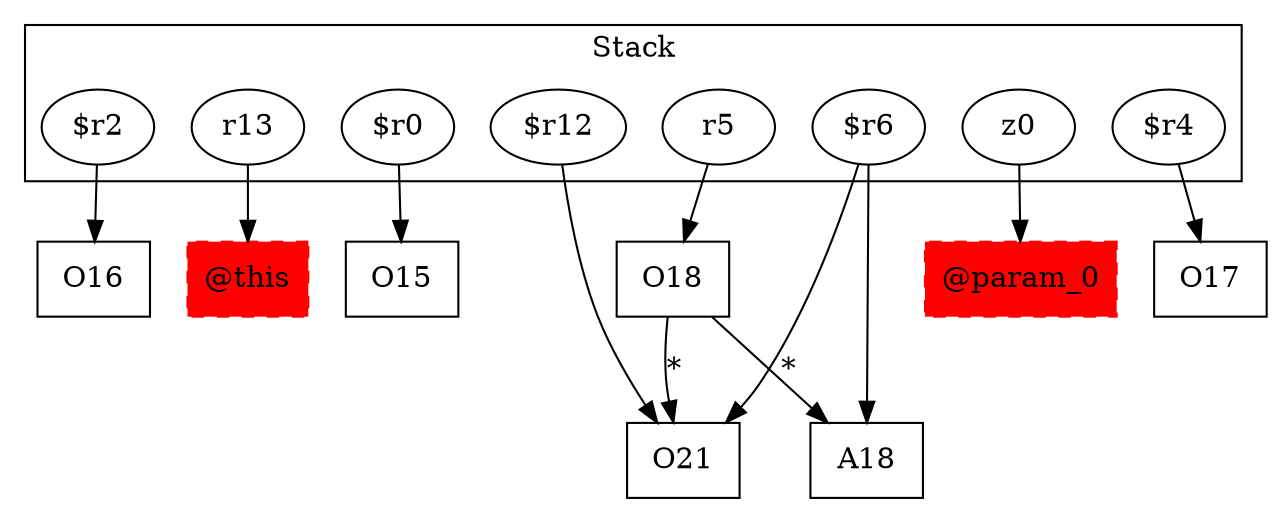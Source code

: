 digraph sample {
  rankDir="LR";
  subgraph cluster_0 {
    label="Stack"
    "$r2"; "r13"; "$r0"; "$r12"; "z0"; "r5"; "$r6"; "$r4"; 
  }
  "$r2" -> { O16[shape=box]};
  "r13" -> { "@this"[shape=box]};
  "$r0" -> { O15[shape=box]};
  "$r12" -> { O21[shape=box]};
  "z0" -> { "@param_0"[shape=box]};
  "r5" -> { O18[shape=box]};
  "$r6" -> { A18[shape=box]O21[shape=box]};
  "$r4" -> { O17[shape=box]};
  O18 -> A18[label="*", weight="0.2"]
  O18 -> O21[label="*", weight="0.2"]
  "@this"[shape=box, style="filled,dashed"];
  "@param_0"[shape=box, style="filled,dashed"];
  "@this"[color="red"];
  "@param_0"[color="red"];
}
